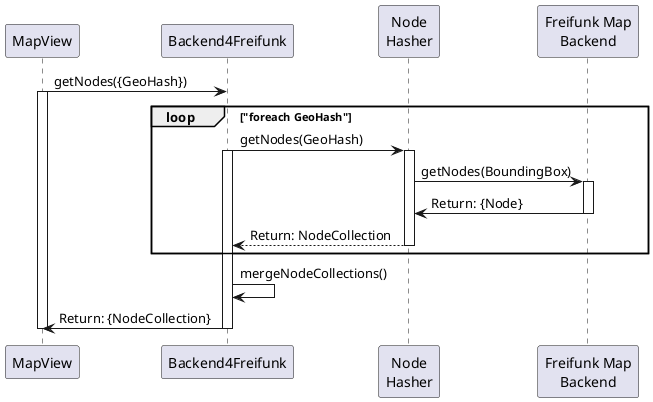 @startuml

participant MV as "MapView"
participant B4FF as "Backend4Freifunk"
participant NH as "Node\nHasher"
participant FFB as "Freifunk Map\nBackend"


MV -> B4FF: getNodes({GeoHash})
activate MV

    loop "foreach GeoHash"
        B4FF -> NH: getNodes(GeoHash)
        activate B4FF
        activate NH

            NH -> FFB: getNodes(BoundingBox)
            activate FFB
            FFB -> NH: Return: {Node}
            deactivate FFB

        NH --> B4FF: Return: NodeCollection
        deactivate NH
    end

    B4FF -> B4FF: mergeNodeCollections()

    B4FF -> MV: Return: {NodeCollection}

    deactivate B4FF
deactivate MV
@enduml